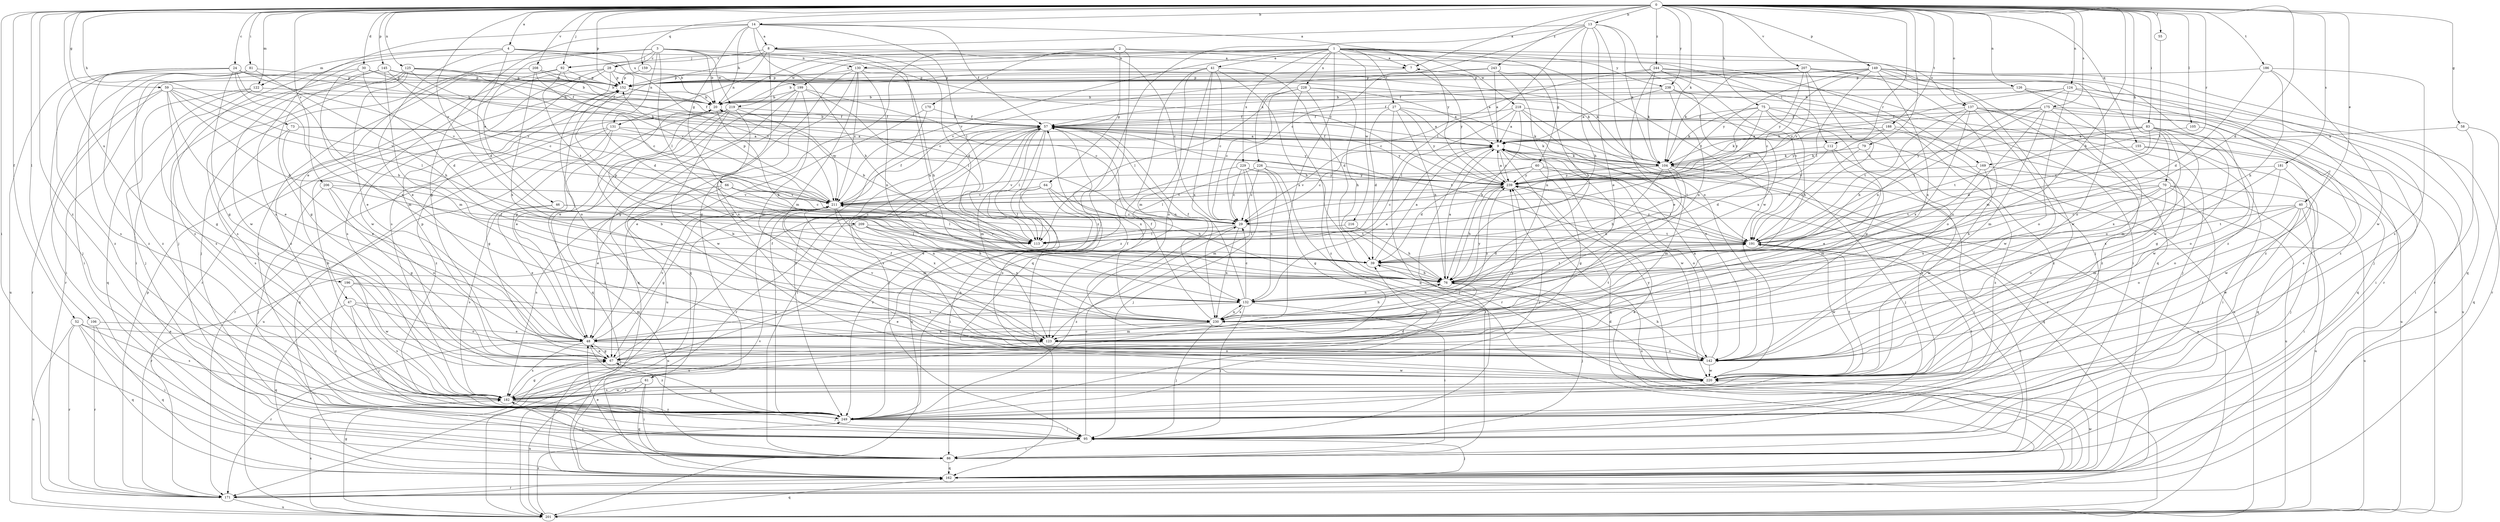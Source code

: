 strict digraph  {
0;
1;
2;
3;
4;
7;
8;
9;
13;
14;
20;
24;
27;
28;
29;
30;
39;
40;
41;
46;
47;
48;
52;
55;
57;
58;
59;
60;
61;
64;
66;
67;
70;
73;
75;
76;
79;
81;
83;
86;
92;
95;
104;
105;
106;
112;
113;
122;
123;
124;
125;
126;
130;
131;
132;
137;
142;
145;
149;
152;
155;
159;
162;
169;
170;
171;
175;
181;
182;
186;
188;
191;
196;
199;
201;
206;
207;
208;
209;
211;
216;
218;
219;
220;
226;
228;
229;
230;
238;
239;
243;
244;
249;
0 -> 4  [label=a];
0 -> 7  [label=a];
0 -> 13  [label=b];
0 -> 14  [label=b];
0 -> 24  [label=c];
0 -> 30  [label=d];
0 -> 39  [label=d];
0 -> 40  [label=e];
0 -> 52  [label=f];
0 -> 55  [label=f];
0 -> 58  [label=g];
0 -> 59  [label=g];
0 -> 70  [label=h];
0 -> 73  [label=h];
0 -> 75  [label=h];
0 -> 76  [label=h];
0 -> 79  [label=i];
0 -> 81  [label=i];
0 -> 83  [label=i];
0 -> 86  [label=i];
0 -> 92  [label=j];
0 -> 104  [label=k];
0 -> 105  [label=l];
0 -> 106  [label=l];
0 -> 112  [label=l];
0 -> 122  [label=m];
0 -> 124  [label=n];
0 -> 125  [label=n];
0 -> 126  [label=n];
0 -> 137  [label=o];
0 -> 145  [label=p];
0 -> 149  [label=p];
0 -> 152  [label=p];
0 -> 155  [label=q];
0 -> 159  [label=q];
0 -> 169  [label=r];
0 -> 175  [label=s];
0 -> 181  [label=s];
0 -> 186  [label=t];
0 -> 188  [label=t];
0 -> 196  [label=u];
0 -> 206  [label=v];
0 -> 207  [label=v];
0 -> 208  [label=v];
0 -> 209  [label=v];
0 -> 238  [label=y];
0 -> 243  [label=z];
0 -> 244  [label=z];
0 -> 249  [label=z];
1 -> 7  [label=a];
1 -> 20  [label=b];
1 -> 27  [label=c];
1 -> 41  [label=e];
1 -> 60  [label=g];
1 -> 130  [label=n];
1 -> 137  [label=o];
1 -> 162  [label=q];
1 -> 191  [label=t];
1 -> 199  [label=u];
1 -> 211  [label=v];
1 -> 216  [label=w];
1 -> 218  [label=w];
1 -> 219  [label=w];
1 -> 226  [label=x];
1 -> 228  [label=x];
1 -> 229  [label=x];
1 -> 230  [label=x];
1 -> 238  [label=y];
2 -> 61  [label=g];
2 -> 64  [label=g];
2 -> 92  [label=j];
2 -> 112  [label=l];
2 -> 162  [label=q];
2 -> 169  [label=r];
2 -> 170  [label=r];
3 -> 20  [label=b];
3 -> 28  [label=c];
3 -> 46  [label=e];
3 -> 47  [label=e];
3 -> 92  [label=j];
3 -> 95  [label=j];
3 -> 113  [label=l];
3 -> 130  [label=n];
3 -> 131  [label=n];
3 -> 219  [label=w];
3 -> 239  [label=y];
4 -> 7  [label=a];
4 -> 20  [label=b];
4 -> 39  [label=d];
4 -> 48  [label=e];
4 -> 122  [label=m];
4 -> 199  [label=u];
4 -> 249  [label=z];
7 -> 152  [label=p];
7 -> 239  [label=y];
8 -> 28  [label=c];
8 -> 29  [label=c];
8 -> 39  [label=d];
8 -> 131  [label=n];
8 -> 132  [label=n];
8 -> 182  [label=s];
8 -> 220  [label=w];
9 -> 7  [label=a];
9 -> 29  [label=c];
9 -> 57  [label=f];
9 -> 95  [label=j];
9 -> 104  [label=k];
9 -> 162  [label=q];
9 -> 191  [label=t];
9 -> 220  [label=w];
9 -> 239  [label=y];
13 -> 8  [label=a];
13 -> 29  [label=c];
13 -> 48  [label=e];
13 -> 76  [label=h];
13 -> 104  [label=k];
13 -> 113  [label=l];
13 -> 142  [label=o];
13 -> 220  [label=w];
13 -> 249  [label=z];
14 -> 8  [label=a];
14 -> 20  [label=b];
14 -> 57  [label=f];
14 -> 66  [label=g];
14 -> 67  [label=g];
14 -> 76  [label=h];
14 -> 113  [label=l];
14 -> 182  [label=s];
14 -> 239  [label=y];
20 -> 57  [label=f];
20 -> 76  [label=h];
24 -> 67  [label=g];
24 -> 76  [label=h];
24 -> 104  [label=k];
24 -> 152  [label=p];
24 -> 182  [label=s];
24 -> 201  [label=u];
24 -> 211  [label=v];
24 -> 230  [label=x];
24 -> 249  [label=z];
27 -> 9  [label=a];
27 -> 39  [label=d];
27 -> 57  [label=f];
27 -> 76  [label=h];
27 -> 104  [label=k];
27 -> 171  [label=r];
27 -> 239  [label=y];
28 -> 39  [label=d];
28 -> 142  [label=o];
28 -> 152  [label=p];
28 -> 171  [label=r];
28 -> 182  [label=s];
28 -> 211  [label=v];
28 -> 220  [label=w];
29 -> 113  [label=l];
29 -> 191  [label=t];
29 -> 230  [label=x];
29 -> 249  [label=z];
30 -> 39  [label=d];
30 -> 123  [label=m];
30 -> 152  [label=p];
30 -> 211  [label=v];
30 -> 249  [label=z];
39 -> 9  [label=a];
39 -> 76  [label=h];
39 -> 152  [label=p];
39 -> 211  [label=v];
40 -> 29  [label=c];
40 -> 86  [label=i];
40 -> 123  [label=m];
40 -> 142  [label=o];
40 -> 191  [label=t];
40 -> 201  [label=u];
40 -> 220  [label=w];
41 -> 29  [label=c];
41 -> 39  [label=d];
41 -> 76  [label=h];
41 -> 123  [label=m];
41 -> 142  [label=o];
41 -> 152  [label=p];
41 -> 230  [label=x];
41 -> 249  [label=z];
46 -> 29  [label=c];
46 -> 48  [label=e];
46 -> 113  [label=l];
46 -> 182  [label=s];
47 -> 95  [label=j];
47 -> 142  [label=o];
47 -> 162  [label=q];
47 -> 182  [label=s];
47 -> 230  [label=x];
48 -> 67  [label=g];
48 -> 142  [label=o];
48 -> 152  [label=p];
48 -> 171  [label=r];
48 -> 182  [label=s];
48 -> 211  [label=v];
48 -> 249  [label=z];
52 -> 48  [label=e];
52 -> 86  [label=i];
52 -> 162  [label=q];
52 -> 171  [label=r];
52 -> 182  [label=s];
52 -> 201  [label=u];
55 -> 191  [label=t];
57 -> 9  [label=a];
57 -> 20  [label=b];
57 -> 86  [label=i];
57 -> 95  [label=j];
57 -> 104  [label=k];
57 -> 113  [label=l];
57 -> 123  [label=m];
57 -> 132  [label=n];
57 -> 171  [label=r];
57 -> 182  [label=s];
57 -> 191  [label=t];
57 -> 201  [label=u];
57 -> 230  [label=x];
57 -> 239  [label=y];
58 -> 9  [label=a];
58 -> 86  [label=i];
58 -> 162  [label=q];
59 -> 20  [label=b];
59 -> 39  [label=d];
59 -> 48  [label=e];
59 -> 67  [label=g];
59 -> 86  [label=i];
59 -> 113  [label=l];
59 -> 171  [label=r];
59 -> 211  [label=v];
60 -> 39  [label=d];
60 -> 67  [label=g];
60 -> 142  [label=o];
60 -> 162  [label=q];
60 -> 211  [label=v];
60 -> 239  [label=y];
61 -> 86  [label=i];
61 -> 162  [label=q];
61 -> 182  [label=s];
61 -> 201  [label=u];
64 -> 76  [label=h];
64 -> 86  [label=i];
64 -> 113  [label=l];
64 -> 142  [label=o];
64 -> 211  [label=v];
64 -> 249  [label=z];
66 -> 29  [label=c];
66 -> 48  [label=e];
66 -> 113  [label=l];
66 -> 182  [label=s];
66 -> 211  [label=v];
67 -> 48  [label=e];
67 -> 57  [label=f];
67 -> 152  [label=p];
67 -> 220  [label=w];
67 -> 239  [label=y];
70 -> 76  [label=h];
70 -> 95  [label=j];
70 -> 142  [label=o];
70 -> 191  [label=t];
70 -> 201  [label=u];
70 -> 211  [label=v];
70 -> 230  [label=x];
70 -> 249  [label=z];
73 -> 9  [label=a];
73 -> 48  [label=e];
73 -> 182  [label=s];
73 -> 239  [label=y];
75 -> 57  [label=f];
75 -> 67  [label=g];
75 -> 76  [label=h];
75 -> 95  [label=j];
75 -> 104  [label=k];
75 -> 113  [label=l];
75 -> 239  [label=y];
75 -> 249  [label=z];
76 -> 9  [label=a];
76 -> 95  [label=j];
76 -> 123  [label=m];
76 -> 132  [label=n];
76 -> 191  [label=t];
79 -> 104  [label=k];
79 -> 191  [label=t];
79 -> 249  [label=z];
81 -> 76  [label=h];
81 -> 86  [label=i];
81 -> 95  [label=j];
81 -> 152  [label=p];
81 -> 249  [label=z];
83 -> 9  [label=a];
83 -> 39  [label=d];
83 -> 67  [label=g];
83 -> 123  [label=m];
83 -> 182  [label=s];
83 -> 191  [label=t];
83 -> 230  [label=x];
83 -> 239  [label=y];
86 -> 48  [label=e];
86 -> 162  [label=q];
86 -> 182  [label=s];
86 -> 191  [label=t];
92 -> 57  [label=f];
92 -> 95  [label=j];
92 -> 152  [label=p];
92 -> 191  [label=t];
92 -> 249  [label=z];
95 -> 29  [label=c];
95 -> 86  [label=i];
104 -> 76  [label=h];
104 -> 86  [label=i];
104 -> 95  [label=j];
104 -> 123  [label=m];
104 -> 132  [label=n];
104 -> 211  [label=v];
104 -> 239  [label=y];
105 -> 9  [label=a];
105 -> 142  [label=o];
106 -> 48  [label=e];
106 -> 162  [label=q];
106 -> 171  [label=r];
112 -> 39  [label=d];
112 -> 48  [label=e];
112 -> 104  [label=k];
112 -> 182  [label=s];
113 -> 20  [label=b];
122 -> 20  [label=b];
122 -> 95  [label=j];
122 -> 162  [label=q];
122 -> 182  [label=s];
123 -> 20  [label=b];
123 -> 142  [label=o];
123 -> 182  [label=s];
123 -> 211  [label=v];
124 -> 20  [label=b];
124 -> 132  [label=n];
124 -> 142  [label=o];
124 -> 171  [label=r];
124 -> 239  [label=y];
124 -> 249  [label=z];
125 -> 20  [label=b];
125 -> 29  [label=c];
125 -> 48  [label=e];
125 -> 86  [label=i];
125 -> 152  [label=p];
125 -> 182  [label=s];
125 -> 211  [label=v];
125 -> 220  [label=w];
126 -> 20  [label=b];
126 -> 57  [label=f];
126 -> 95  [label=j];
126 -> 220  [label=w];
126 -> 249  [label=z];
130 -> 67  [label=g];
130 -> 76  [label=h];
130 -> 104  [label=k];
130 -> 123  [label=m];
130 -> 132  [label=n];
130 -> 152  [label=p];
130 -> 162  [label=q];
130 -> 211  [label=v];
131 -> 9  [label=a];
131 -> 67  [label=g];
131 -> 162  [label=q];
131 -> 171  [label=r];
131 -> 201  [label=u];
131 -> 239  [label=y];
132 -> 9  [label=a];
132 -> 29  [label=c];
132 -> 48  [label=e];
132 -> 57  [label=f];
132 -> 86  [label=i];
132 -> 95  [label=j];
132 -> 230  [label=x];
132 -> 239  [label=y];
137 -> 57  [label=f];
137 -> 76  [label=h];
137 -> 162  [label=q];
137 -> 191  [label=t];
137 -> 201  [label=u];
137 -> 220  [label=w];
137 -> 230  [label=x];
137 -> 249  [label=z];
142 -> 9  [label=a];
142 -> 20  [label=b];
142 -> 57  [label=f];
142 -> 76  [label=h];
142 -> 220  [label=w];
145 -> 29  [label=c];
145 -> 57  [label=f];
145 -> 67  [label=g];
145 -> 104  [label=k];
145 -> 123  [label=m];
145 -> 152  [label=p];
145 -> 171  [label=r];
149 -> 20  [label=b];
149 -> 29  [label=c];
149 -> 104  [label=k];
149 -> 113  [label=l];
149 -> 152  [label=p];
149 -> 162  [label=q];
149 -> 171  [label=r];
149 -> 220  [label=w];
149 -> 230  [label=x];
149 -> 239  [label=y];
149 -> 249  [label=z];
152 -> 20  [label=b];
152 -> 57  [label=f];
155 -> 86  [label=i];
155 -> 104  [label=k];
155 -> 162  [label=q];
159 -> 104  [label=k];
159 -> 152  [label=p];
162 -> 9  [label=a];
162 -> 95  [label=j];
162 -> 171  [label=r];
162 -> 211  [label=v];
162 -> 220  [label=w];
169 -> 123  [label=m];
169 -> 201  [label=u];
169 -> 220  [label=w];
169 -> 239  [label=y];
170 -> 48  [label=e];
170 -> 57  [label=f];
170 -> 249  [label=z];
171 -> 152  [label=p];
171 -> 201  [label=u];
175 -> 57  [label=f];
175 -> 86  [label=i];
175 -> 104  [label=k];
175 -> 123  [label=m];
175 -> 142  [label=o];
175 -> 191  [label=t];
175 -> 201  [label=u];
175 -> 230  [label=x];
181 -> 142  [label=o];
181 -> 220  [label=w];
181 -> 230  [label=x];
181 -> 239  [label=y];
182 -> 39  [label=d];
182 -> 67  [label=g];
182 -> 95  [label=j];
182 -> 220  [label=w];
182 -> 249  [label=z];
186 -> 39  [label=d];
186 -> 76  [label=h];
186 -> 152  [label=p];
186 -> 182  [label=s];
186 -> 220  [label=w];
188 -> 9  [label=a];
188 -> 104  [label=k];
188 -> 201  [label=u];
188 -> 220  [label=w];
188 -> 239  [label=y];
191 -> 39  [label=d];
191 -> 220  [label=w];
191 -> 239  [label=y];
196 -> 123  [label=m];
196 -> 132  [label=n];
196 -> 220  [label=w];
196 -> 249  [label=z];
199 -> 20  [label=b];
199 -> 29  [label=c];
199 -> 48  [label=e];
199 -> 113  [label=l];
199 -> 123  [label=m];
199 -> 162  [label=q];
199 -> 201  [label=u];
201 -> 9  [label=a];
201 -> 67  [label=g];
201 -> 162  [label=q];
201 -> 182  [label=s];
201 -> 249  [label=z];
206 -> 67  [label=g];
206 -> 95  [label=j];
206 -> 113  [label=l];
206 -> 142  [label=o];
206 -> 211  [label=v];
207 -> 57  [label=f];
207 -> 123  [label=m];
207 -> 142  [label=o];
207 -> 152  [label=p];
207 -> 191  [label=t];
207 -> 211  [label=v];
207 -> 239  [label=y];
208 -> 20  [label=b];
208 -> 29  [label=c];
208 -> 95  [label=j];
208 -> 152  [label=p];
208 -> 230  [label=x];
209 -> 76  [label=h];
209 -> 113  [label=l];
209 -> 171  [label=r];
209 -> 191  [label=t];
209 -> 230  [label=x];
211 -> 29  [label=c];
211 -> 57  [label=f];
211 -> 67  [label=g];
211 -> 123  [label=m];
211 -> 132  [label=n];
211 -> 152  [label=p];
211 -> 201  [label=u];
211 -> 230  [label=x];
211 -> 249  [label=z];
216 -> 76  [label=h];
216 -> 113  [label=l];
218 -> 9  [label=a];
218 -> 57  [label=f];
218 -> 76  [label=h];
218 -> 113  [label=l];
218 -> 142  [label=o];
218 -> 171  [label=r];
218 -> 201  [label=u];
219 -> 48  [label=e];
219 -> 57  [label=f];
219 -> 86  [label=i];
219 -> 162  [label=q];
219 -> 211  [label=v];
219 -> 220  [label=w];
219 -> 230  [label=x];
219 -> 249  [label=z];
220 -> 39  [label=d];
220 -> 57  [label=f];
220 -> 182  [label=s];
220 -> 191  [label=t];
220 -> 239  [label=y];
226 -> 29  [label=c];
226 -> 67  [label=g];
226 -> 86  [label=i];
226 -> 113  [label=l];
226 -> 239  [label=y];
228 -> 9  [label=a];
228 -> 20  [label=b];
228 -> 29  [label=c];
228 -> 76  [label=h];
228 -> 113  [label=l];
228 -> 162  [label=q];
228 -> 249  [label=z];
229 -> 29  [label=c];
229 -> 48  [label=e];
229 -> 95  [label=j];
229 -> 123  [label=m];
229 -> 132  [label=n];
229 -> 239  [label=y];
230 -> 48  [label=e];
230 -> 57  [label=f];
230 -> 76  [label=h];
230 -> 95  [label=j];
230 -> 123  [label=m];
230 -> 132  [label=n];
230 -> 191  [label=t];
230 -> 239  [label=y];
238 -> 9  [label=a];
238 -> 20  [label=b];
238 -> 132  [label=n];
238 -> 142  [label=o];
238 -> 230  [label=x];
239 -> 9  [label=a];
239 -> 29  [label=c];
239 -> 76  [label=h];
239 -> 191  [label=t];
239 -> 201  [label=u];
239 -> 211  [label=v];
243 -> 9  [label=a];
243 -> 76  [label=h];
243 -> 132  [label=n];
243 -> 152  [label=p];
243 -> 211  [label=v];
244 -> 29  [label=c];
244 -> 48  [label=e];
244 -> 86  [label=i];
244 -> 95  [label=j];
244 -> 104  [label=k];
244 -> 152  [label=p];
244 -> 171  [label=r];
244 -> 191  [label=t];
249 -> 20  [label=b];
249 -> 67  [label=g];
249 -> 95  [label=j];
249 -> 191  [label=t];
249 -> 239  [label=y];
}
